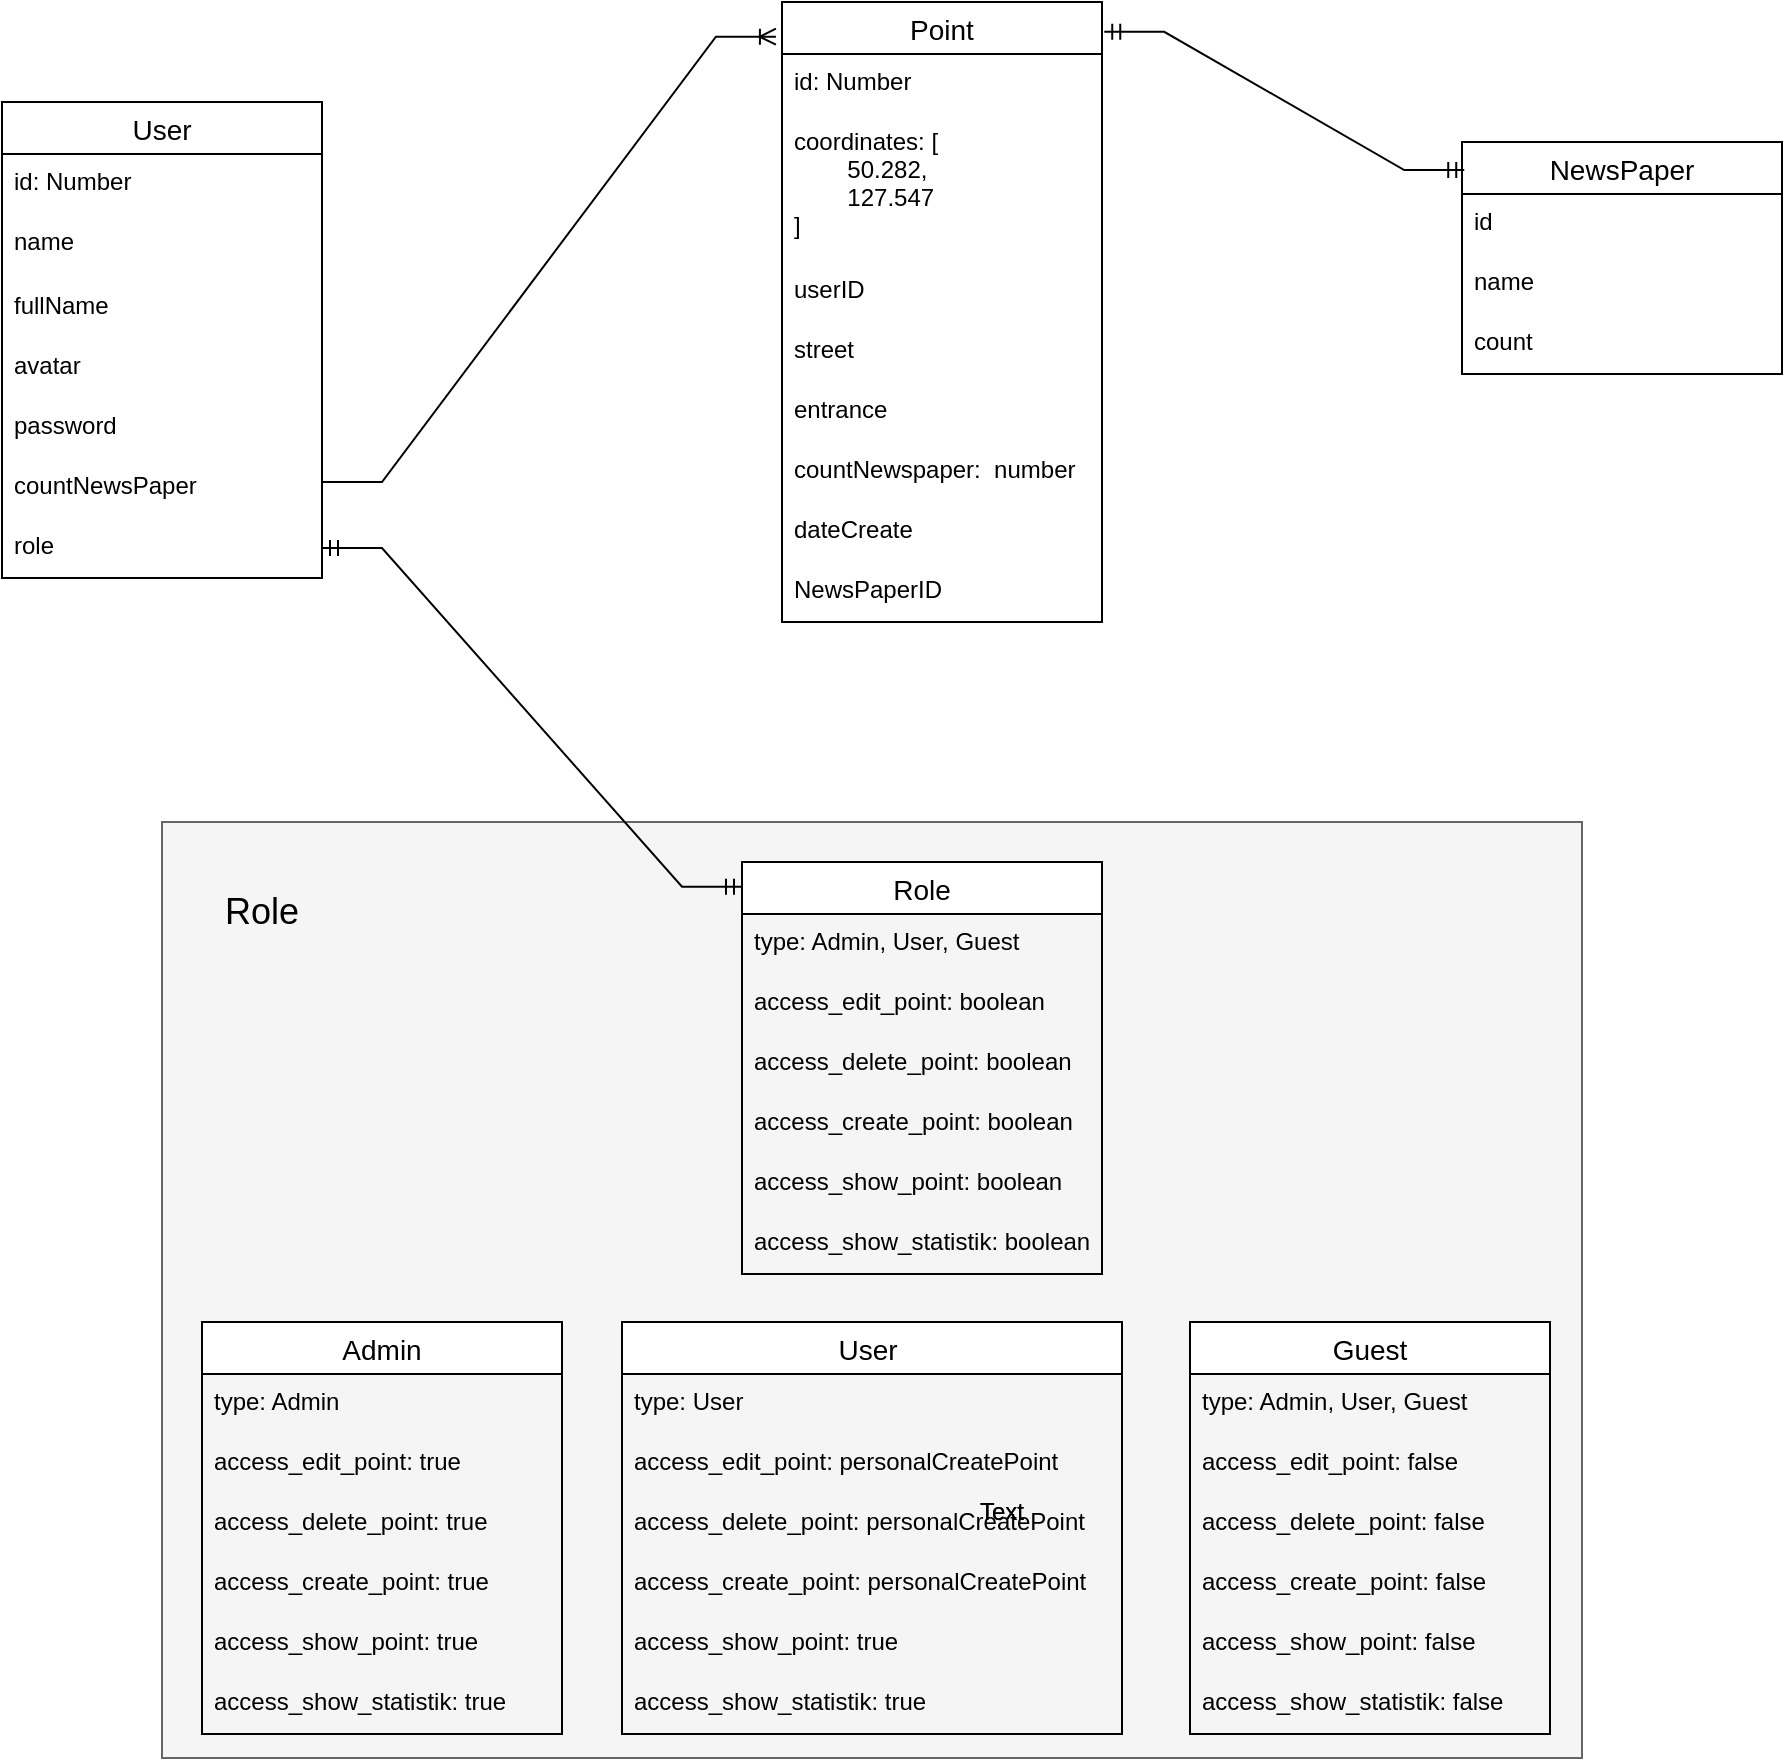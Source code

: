 <mxfile version="20.2.4" type="github">
  <diagram id="UgXSRPjWjBWAT-UEj4Tx" name="Страница 1">
    <mxGraphModel dx="2426" dy="1154" grid="1" gridSize="10" guides="1" tooltips="1" connect="1" arrows="1" fold="1" page="1" pageScale="1" pageWidth="3027" pageHeight="3069" math="0" shadow="0">
      <root>
        <mxCell id="0" />
        <mxCell id="1" parent="0" />
        <mxCell id="PTudlupian1K2ZmALT3Q-39" value="" style="rounded=0;whiteSpace=wrap;html=1;fillColor=#f5f5f5;fontColor=#333333;strokeColor=#666666;" vertex="1" parent="1">
          <mxGeometry x="910" y="720" width="710" height="468" as="geometry" />
        </mxCell>
        <mxCell id="nmxd4xin5E9uQy0wx7o7-1" value="User" style="swimlane;fontStyle=0;childLayout=stackLayout;horizontal=1;startSize=26;horizontalStack=0;resizeParent=1;resizeParentMax=0;resizeLast=0;collapsible=1;marginBottom=0;align=center;fontSize=14;" parent="1" vertex="1">
          <mxGeometry x="830" y="360" width="160" height="238" as="geometry" />
        </mxCell>
        <mxCell id="nmxd4xin5E9uQy0wx7o7-2" value="id: Number" style="text;strokeColor=none;fillColor=none;spacingLeft=4;spacingRight=4;overflow=hidden;rotatable=0;points=[[0,0.5],[1,0.5]];portConstraint=eastwest;fontSize=12;" parent="nmxd4xin5E9uQy0wx7o7-1" vertex="1">
          <mxGeometry y="26" width="160" height="30" as="geometry" />
        </mxCell>
        <mxCell id="V67YVScS9udq4tbrwvMo-1" value="name" style="text;strokeColor=none;fillColor=none;spacingLeft=4;spacingRight=4;overflow=hidden;rotatable=0;points=[[0,0.5],[1,0.5]];portConstraint=eastwest;fontSize=12;" parent="nmxd4xin5E9uQy0wx7o7-1" vertex="1">
          <mxGeometry y="56" width="160" height="32" as="geometry" />
        </mxCell>
        <mxCell id="V67YVScS9udq4tbrwvMo-2" value="fullName" style="text;strokeColor=none;fillColor=none;spacingLeft=4;spacingRight=4;overflow=hidden;rotatable=0;points=[[0,0.5],[1,0.5]];portConstraint=eastwest;fontSize=12;" parent="nmxd4xin5E9uQy0wx7o7-1" vertex="1">
          <mxGeometry y="88" width="160" height="30" as="geometry" />
        </mxCell>
        <mxCell id="V67YVScS9udq4tbrwvMo-3" value="avatar" style="text;strokeColor=none;fillColor=none;spacingLeft=4;spacingRight=4;overflow=hidden;rotatable=0;points=[[0,0.5],[1,0.5]];portConstraint=eastwest;fontSize=12;" parent="nmxd4xin5E9uQy0wx7o7-1" vertex="1">
          <mxGeometry y="118" width="160" height="30" as="geometry" />
        </mxCell>
        <mxCell id="nmxd4xin5E9uQy0wx7o7-3" value="password " style="text;strokeColor=none;fillColor=none;spacingLeft=4;spacingRight=4;overflow=hidden;rotatable=0;points=[[0,0.5],[1,0.5]];portConstraint=eastwest;fontSize=12;" parent="nmxd4xin5E9uQy0wx7o7-1" vertex="1">
          <mxGeometry y="148" width="160" height="30" as="geometry" />
        </mxCell>
        <mxCell id="V67YVScS9udq4tbrwvMo-28" value="countNewsPaper" style="text;strokeColor=none;fillColor=none;spacingLeft=4;spacingRight=4;overflow=hidden;rotatable=0;points=[[0,0.5],[1,0.5]];portConstraint=eastwest;fontSize=12;" parent="nmxd4xin5E9uQy0wx7o7-1" vertex="1">
          <mxGeometry y="178" width="160" height="30" as="geometry" />
        </mxCell>
        <mxCell id="V67YVScS9udq4tbrwvMo-18" value="role" style="text;strokeColor=none;fillColor=none;spacingLeft=4;spacingRight=4;overflow=hidden;rotatable=0;points=[[0,0.5],[1,0.5]];portConstraint=eastwest;fontSize=12;" parent="nmxd4xin5E9uQy0wx7o7-1" vertex="1">
          <mxGeometry y="208" width="160" height="30" as="geometry" />
        </mxCell>
        <mxCell id="V67YVScS9udq4tbrwvMo-4" value="Point" style="swimlane;fontStyle=0;childLayout=stackLayout;horizontal=1;startSize=26;horizontalStack=0;resizeParent=1;resizeParentMax=0;resizeLast=0;collapsible=1;marginBottom=0;align=center;fontSize=14;" parent="1" vertex="1">
          <mxGeometry x="1220" y="310" width="160" height="310" as="geometry" />
        </mxCell>
        <mxCell id="V67YVScS9udq4tbrwvMo-6" value="id: Number" style="text;strokeColor=none;fillColor=none;spacingLeft=4;spacingRight=4;overflow=hidden;rotatable=0;points=[[0,0.5],[1,0.5]];portConstraint=eastwest;fontSize=12;" parent="V67YVScS9udq4tbrwvMo-4" vertex="1">
          <mxGeometry y="26" width="160" height="30" as="geometry" />
        </mxCell>
        <mxCell id="V67YVScS9udq4tbrwvMo-7" value="coordinates: [&#xa;        50.282,&#xa;        127.547&#xa;]" style="text;strokeColor=none;fillColor=none;spacingLeft=4;spacingRight=4;overflow=hidden;rotatable=0;points=[[0,0.5],[1,0.5]];portConstraint=eastwest;fontSize=12;" parent="V67YVScS9udq4tbrwvMo-4" vertex="1">
          <mxGeometry y="56" width="160" height="74" as="geometry" />
        </mxCell>
        <mxCell id="V67YVScS9udq4tbrwvMo-10" value="userID" style="text;strokeColor=none;fillColor=none;spacingLeft=4;spacingRight=4;overflow=hidden;rotatable=0;points=[[0,0.5],[1,0.5]];portConstraint=eastwest;fontSize=12;" parent="V67YVScS9udq4tbrwvMo-4" vertex="1">
          <mxGeometry y="130" width="160" height="30" as="geometry" />
        </mxCell>
        <mxCell id="V67YVScS9udq4tbrwvMo-11" value="street" style="text;strokeColor=none;fillColor=none;spacingLeft=4;spacingRight=4;overflow=hidden;rotatable=0;points=[[0,0.5],[1,0.5]];portConstraint=eastwest;fontSize=12;" parent="V67YVScS9udq4tbrwvMo-4" vertex="1">
          <mxGeometry y="160" width="160" height="30" as="geometry" />
        </mxCell>
        <mxCell id="V67YVScS9udq4tbrwvMo-12" value="entrance" style="text;strokeColor=none;fillColor=none;spacingLeft=4;spacingRight=4;overflow=hidden;rotatable=0;points=[[0,0.5],[1,0.5]];portConstraint=eastwest;fontSize=12;" parent="V67YVScS9udq4tbrwvMo-4" vertex="1">
          <mxGeometry y="190" width="160" height="30" as="geometry" />
        </mxCell>
        <mxCell id="V67YVScS9udq4tbrwvMo-19" value="countNewspaper:  number" style="text;strokeColor=none;fillColor=none;spacingLeft=4;spacingRight=4;overflow=hidden;rotatable=0;points=[[0,0.5],[1,0.5]];portConstraint=eastwest;fontSize=12;" parent="V67YVScS9udq4tbrwvMo-4" vertex="1">
          <mxGeometry y="220" width="160" height="30" as="geometry" />
        </mxCell>
        <mxCell id="V67YVScS9udq4tbrwvMo-20" value="dateCreate" style="text;strokeColor=none;fillColor=none;spacingLeft=4;spacingRight=4;overflow=hidden;rotatable=0;points=[[0,0.5],[1,0.5]];portConstraint=eastwest;fontSize=12;" parent="V67YVScS9udq4tbrwvMo-4" vertex="1">
          <mxGeometry y="250" width="160" height="30" as="geometry" />
        </mxCell>
        <mxCell id="V67YVScS9udq4tbrwvMo-21" value="NewsPaperID" style="text;strokeColor=none;fillColor=none;spacingLeft=4;spacingRight=4;overflow=hidden;rotatable=0;points=[[0,0.5],[1,0.5]];portConstraint=eastwest;fontSize=12;" parent="V67YVScS9udq4tbrwvMo-4" vertex="1">
          <mxGeometry y="280" width="160" height="30" as="geometry" />
        </mxCell>
        <mxCell id="V67YVScS9udq4tbrwvMo-27" value="" style="edgeStyle=entityRelationEdgeStyle;fontSize=12;html=1;endArrow=ERmandOne;startArrow=ERmandOne;rounded=0;entryX=0;entryY=0.06;entryDx=0;entryDy=0;entryPerimeter=0;exitX=1;exitY=0.5;exitDx=0;exitDy=0;" parent="1" source="V67YVScS9udq4tbrwvMo-18" target="PTudlupian1K2ZmALT3Q-1" edge="1">
          <mxGeometry width="100" height="100" relative="1" as="geometry">
            <mxPoint x="660" y="860" as="sourcePoint" />
            <mxPoint x="760" y="760" as="targetPoint" />
          </mxGeometry>
        </mxCell>
        <mxCell id="V67YVScS9udq4tbrwvMo-29" value="" style="edgeStyle=entityRelationEdgeStyle;fontSize=12;html=1;endArrow=ERoneToMany;rounded=0;entryX=-0.019;entryY=0.056;entryDx=0;entryDy=0;entryPerimeter=0;" parent="1" target="V67YVScS9udq4tbrwvMo-4" edge="1">
          <mxGeometry width="100" height="100" relative="1" as="geometry">
            <mxPoint x="990" y="550" as="sourcePoint" />
            <mxPoint x="1090" y="450" as="targetPoint" />
          </mxGeometry>
        </mxCell>
        <mxCell id="V67YVScS9udq4tbrwvMo-30" value="NewsPaper" style="swimlane;fontStyle=0;childLayout=stackLayout;horizontal=1;startSize=26;horizontalStack=0;resizeParent=1;resizeParentMax=0;resizeLast=0;collapsible=1;marginBottom=0;align=center;fontSize=14;" parent="1" vertex="1">
          <mxGeometry x="1560" y="380" width="160" height="116" as="geometry" />
        </mxCell>
        <mxCell id="V67YVScS9udq4tbrwvMo-31" value="id" style="text;strokeColor=none;fillColor=none;spacingLeft=4;spacingRight=4;overflow=hidden;rotatable=0;points=[[0,0.5],[1,0.5]];portConstraint=eastwest;fontSize=12;" parent="V67YVScS9udq4tbrwvMo-30" vertex="1">
          <mxGeometry y="26" width="160" height="30" as="geometry" />
        </mxCell>
        <mxCell id="V67YVScS9udq4tbrwvMo-32" value="name" style="text;strokeColor=none;fillColor=none;spacingLeft=4;spacingRight=4;overflow=hidden;rotatable=0;points=[[0,0.5],[1,0.5]];portConstraint=eastwest;fontSize=12;" parent="V67YVScS9udq4tbrwvMo-30" vertex="1">
          <mxGeometry y="56" width="160" height="30" as="geometry" />
        </mxCell>
        <mxCell id="V67YVScS9udq4tbrwvMo-33" value="count" style="text;strokeColor=none;fillColor=none;spacingLeft=4;spacingRight=4;overflow=hidden;rotatable=0;points=[[0,0.5],[1,0.5]];portConstraint=eastwest;fontSize=12;" parent="V67YVScS9udq4tbrwvMo-30" vertex="1">
          <mxGeometry y="86" width="160" height="30" as="geometry" />
        </mxCell>
        <mxCell id="V67YVScS9udq4tbrwvMo-34" value="" style="edgeStyle=entityRelationEdgeStyle;fontSize=12;html=1;endArrow=ERmandOne;startArrow=ERmandOne;rounded=0;entryX=0.007;entryY=0.121;entryDx=0;entryDy=0;entryPerimeter=0;exitX=1.007;exitY=0.048;exitDx=0;exitDy=0;exitPerimeter=0;" parent="1" source="V67YVScS9udq4tbrwvMo-4" target="V67YVScS9udq4tbrwvMo-30" edge="1">
          <mxGeometry width="100" height="100" relative="1" as="geometry">
            <mxPoint x="1380" y="610" as="sourcePoint" />
            <mxPoint x="1480" y="510" as="targetPoint" />
          </mxGeometry>
        </mxCell>
        <mxCell id="PTudlupian1K2ZmALT3Q-1" value="Role" style="swimlane;fontStyle=0;childLayout=stackLayout;horizontal=1;startSize=26;horizontalStack=0;resizeParent=1;resizeParentMax=0;resizeLast=0;collapsible=1;marginBottom=0;align=center;fontSize=14;" vertex="1" parent="1">
          <mxGeometry x="1200" y="740" width="180" height="206" as="geometry" />
        </mxCell>
        <mxCell id="PTudlupian1K2ZmALT3Q-2" value="type: Admin, User, Guest" style="text;strokeColor=none;fillColor=none;spacingLeft=4;spacingRight=4;overflow=hidden;rotatable=0;points=[[0,0.5],[1,0.5]];portConstraint=eastwest;fontSize=12;" vertex="1" parent="PTudlupian1K2ZmALT3Q-1">
          <mxGeometry y="26" width="180" height="30" as="geometry" />
        </mxCell>
        <mxCell id="PTudlupian1K2ZmALT3Q-3" value="access_edit_point: boolean" style="text;strokeColor=none;fillColor=none;spacingLeft=4;spacingRight=4;overflow=hidden;rotatable=0;points=[[0,0.5],[1,0.5]];portConstraint=eastwest;fontSize=12;" vertex="1" parent="PTudlupian1K2ZmALT3Q-1">
          <mxGeometry y="56" width="180" height="30" as="geometry" />
        </mxCell>
        <mxCell id="PTudlupian1K2ZmALT3Q-4" value="access_delete_point: boolean" style="text;strokeColor=none;fillColor=none;spacingLeft=4;spacingRight=4;overflow=hidden;rotatable=0;points=[[0,0.5],[1,0.5]];portConstraint=eastwest;fontSize=12;" vertex="1" parent="PTudlupian1K2ZmALT3Q-1">
          <mxGeometry y="86" width="180" height="30" as="geometry" />
        </mxCell>
        <mxCell id="PTudlupian1K2ZmALT3Q-6" value="access_create_point: boolean" style="text;strokeColor=none;fillColor=none;spacingLeft=4;spacingRight=4;overflow=hidden;rotatable=0;points=[[0,0.5],[1,0.5]];portConstraint=eastwest;fontSize=12;" vertex="1" parent="PTudlupian1K2ZmALT3Q-1">
          <mxGeometry y="116" width="180" height="30" as="geometry" />
        </mxCell>
        <mxCell id="PTudlupian1K2ZmALT3Q-7" value="access_show_point: boolean" style="text;strokeColor=none;fillColor=none;spacingLeft=4;spacingRight=4;overflow=hidden;rotatable=0;points=[[0,0.5],[1,0.5]];portConstraint=eastwest;fontSize=12;" vertex="1" parent="PTudlupian1K2ZmALT3Q-1">
          <mxGeometry y="146" width="180" height="30" as="geometry" />
        </mxCell>
        <mxCell id="PTudlupian1K2ZmALT3Q-8" value="access_show_statistik: boolean" style="text;strokeColor=none;fillColor=none;spacingLeft=4;spacingRight=4;overflow=hidden;rotatable=0;points=[[0,0.5],[1,0.5]];portConstraint=eastwest;fontSize=12;" vertex="1" parent="PTudlupian1K2ZmALT3Q-1">
          <mxGeometry y="176" width="180" height="30" as="geometry" />
        </mxCell>
        <mxCell id="PTudlupian1K2ZmALT3Q-17" value="User " style="swimlane;fontStyle=0;childLayout=stackLayout;horizontal=1;startSize=26;horizontalStack=0;resizeParent=1;resizeParentMax=0;resizeLast=0;collapsible=1;marginBottom=0;align=center;fontSize=14;" vertex="1" parent="1">
          <mxGeometry x="1140" y="970" width="250" height="206" as="geometry" />
        </mxCell>
        <mxCell id="PTudlupian1K2ZmALT3Q-18" value="type: User" style="text;strokeColor=none;fillColor=none;spacingLeft=4;spacingRight=4;overflow=hidden;rotatable=0;points=[[0,0.5],[1,0.5]];portConstraint=eastwest;fontSize=12;" vertex="1" parent="PTudlupian1K2ZmALT3Q-17">
          <mxGeometry y="26" width="250" height="30" as="geometry" />
        </mxCell>
        <mxCell id="PTudlupian1K2ZmALT3Q-19" value="access_edit_point: personalCreatePoint" style="text;strokeColor=none;fillColor=none;spacingLeft=4;spacingRight=4;overflow=hidden;rotatable=0;points=[[0,0.5],[1,0.5]];portConstraint=eastwest;fontSize=12;" vertex="1" parent="PTudlupian1K2ZmALT3Q-17">
          <mxGeometry y="56" width="250" height="30" as="geometry" />
        </mxCell>
        <mxCell id="PTudlupian1K2ZmALT3Q-20" value="access_delete_point: personalCreatePoint" style="text;strokeColor=none;fillColor=none;spacingLeft=4;spacingRight=4;overflow=hidden;rotatable=0;points=[[0,0.5],[1,0.5]];portConstraint=eastwest;fontSize=12;" vertex="1" parent="PTudlupian1K2ZmALT3Q-17">
          <mxGeometry y="86" width="250" height="30" as="geometry" />
        </mxCell>
        <mxCell id="PTudlupian1K2ZmALT3Q-21" value="access_create_point: personalCreatePoint" style="text;strokeColor=none;fillColor=none;spacingLeft=4;spacingRight=4;overflow=hidden;rotatable=0;points=[[0,0.5],[1,0.5]];portConstraint=eastwest;fontSize=12;" vertex="1" parent="PTudlupian1K2ZmALT3Q-17">
          <mxGeometry y="116" width="250" height="30" as="geometry" />
        </mxCell>
        <mxCell id="PTudlupian1K2ZmALT3Q-22" value="access_show_point: true" style="text;strokeColor=none;fillColor=none;spacingLeft=4;spacingRight=4;overflow=hidden;rotatable=0;points=[[0,0.5],[1,0.5]];portConstraint=eastwest;fontSize=12;" vertex="1" parent="PTudlupian1K2ZmALT3Q-17">
          <mxGeometry y="146" width="250" height="30" as="geometry" />
        </mxCell>
        <mxCell id="PTudlupian1K2ZmALT3Q-23" value="access_show_statistik: true" style="text;strokeColor=none;fillColor=none;spacingLeft=4;spacingRight=4;overflow=hidden;rotatable=0;points=[[0,0.5],[1,0.5]];portConstraint=eastwest;fontSize=12;" vertex="1" parent="PTudlupian1K2ZmALT3Q-17">
          <mxGeometry y="176" width="250" height="30" as="geometry" />
        </mxCell>
        <mxCell id="PTudlupian1K2ZmALT3Q-24" value="Admin" style="swimlane;fontStyle=0;childLayout=stackLayout;horizontal=1;startSize=26;horizontalStack=0;resizeParent=1;resizeParentMax=0;resizeLast=0;collapsible=1;marginBottom=0;align=center;fontSize=14;" vertex="1" parent="1">
          <mxGeometry x="930" y="970" width="180" height="206" as="geometry" />
        </mxCell>
        <mxCell id="PTudlupian1K2ZmALT3Q-25" value="type: Admin" style="text;strokeColor=none;fillColor=none;spacingLeft=4;spacingRight=4;overflow=hidden;rotatable=0;points=[[0,0.5],[1,0.5]];portConstraint=eastwest;fontSize=12;" vertex="1" parent="PTudlupian1K2ZmALT3Q-24">
          <mxGeometry y="26" width="180" height="30" as="geometry" />
        </mxCell>
        <mxCell id="PTudlupian1K2ZmALT3Q-26" value="access_edit_point: true" style="text;strokeColor=none;fillColor=none;spacingLeft=4;spacingRight=4;overflow=hidden;rotatable=0;points=[[0,0.5],[1,0.5]];portConstraint=eastwest;fontSize=12;" vertex="1" parent="PTudlupian1K2ZmALT3Q-24">
          <mxGeometry y="56" width="180" height="30" as="geometry" />
        </mxCell>
        <mxCell id="PTudlupian1K2ZmALT3Q-27" value="access_delete_point: true" style="text;strokeColor=none;fillColor=none;spacingLeft=4;spacingRight=4;overflow=hidden;rotatable=0;points=[[0,0.5],[1,0.5]];portConstraint=eastwest;fontSize=12;" vertex="1" parent="PTudlupian1K2ZmALT3Q-24">
          <mxGeometry y="86" width="180" height="30" as="geometry" />
        </mxCell>
        <mxCell id="PTudlupian1K2ZmALT3Q-28" value="access_create_point: true" style="text;strokeColor=none;fillColor=none;spacingLeft=4;spacingRight=4;overflow=hidden;rotatable=0;points=[[0,0.5],[1,0.5]];portConstraint=eastwest;fontSize=12;" vertex="1" parent="PTudlupian1K2ZmALT3Q-24">
          <mxGeometry y="116" width="180" height="30" as="geometry" />
        </mxCell>
        <mxCell id="PTudlupian1K2ZmALT3Q-29" value="access_show_point: true" style="text;strokeColor=none;fillColor=none;spacingLeft=4;spacingRight=4;overflow=hidden;rotatable=0;points=[[0,0.5],[1,0.5]];portConstraint=eastwest;fontSize=12;" vertex="1" parent="PTudlupian1K2ZmALT3Q-24">
          <mxGeometry y="146" width="180" height="30" as="geometry" />
        </mxCell>
        <mxCell id="PTudlupian1K2ZmALT3Q-30" value="access_show_statistik: true" style="text;strokeColor=none;fillColor=none;spacingLeft=4;spacingRight=4;overflow=hidden;rotatable=0;points=[[0,0.5],[1,0.5]];portConstraint=eastwest;fontSize=12;" vertex="1" parent="PTudlupian1K2ZmALT3Q-24">
          <mxGeometry y="176" width="180" height="30" as="geometry" />
        </mxCell>
        <mxCell id="PTudlupian1K2ZmALT3Q-31" value="Guest" style="swimlane;fontStyle=0;childLayout=stackLayout;horizontal=1;startSize=26;horizontalStack=0;resizeParent=1;resizeParentMax=0;resizeLast=0;collapsible=1;marginBottom=0;align=center;fontSize=14;" vertex="1" parent="1">
          <mxGeometry x="1424" y="970" width="180" height="206" as="geometry" />
        </mxCell>
        <mxCell id="PTudlupian1K2ZmALT3Q-32" value="type: Admin, User, Guest" style="text;strokeColor=none;fillColor=none;spacingLeft=4;spacingRight=4;overflow=hidden;rotatable=0;points=[[0,0.5],[1,0.5]];portConstraint=eastwest;fontSize=12;" vertex="1" parent="PTudlupian1K2ZmALT3Q-31">
          <mxGeometry y="26" width="180" height="30" as="geometry" />
        </mxCell>
        <mxCell id="PTudlupian1K2ZmALT3Q-33" value="access_edit_point: false" style="text;spacingLeft=4;spacingRight=4;overflow=hidden;rotatable=0;points=[[0,0.5],[1,0.5]];portConstraint=eastwest;fontSize=12;" vertex="1" parent="PTudlupian1K2ZmALT3Q-31">
          <mxGeometry y="56" width="180" height="30" as="geometry" />
        </mxCell>
        <mxCell id="PTudlupian1K2ZmALT3Q-34" value="access_delete_point: false" style="text;strokeColor=none;fillColor=none;spacingLeft=4;spacingRight=4;overflow=hidden;rotatable=0;points=[[0,0.5],[1,0.5]];portConstraint=eastwest;fontSize=12;" vertex="1" parent="PTudlupian1K2ZmALT3Q-31">
          <mxGeometry y="86" width="180" height="30" as="geometry" />
        </mxCell>
        <mxCell id="PTudlupian1K2ZmALT3Q-35" value="access_create_point: false" style="text;strokeColor=none;fillColor=none;spacingLeft=4;spacingRight=4;overflow=hidden;rotatable=0;points=[[0,0.5],[1,0.5]];portConstraint=eastwest;fontSize=12;" vertex="1" parent="PTudlupian1K2ZmALT3Q-31">
          <mxGeometry y="116" width="180" height="30" as="geometry" />
        </mxCell>
        <mxCell id="PTudlupian1K2ZmALT3Q-36" value="access_show_point: false" style="text;strokeColor=none;fillColor=none;spacingLeft=4;spacingRight=4;overflow=hidden;rotatable=0;points=[[0,0.5],[1,0.5]];portConstraint=eastwest;fontSize=12;" vertex="1" parent="PTudlupian1K2ZmALT3Q-31">
          <mxGeometry y="146" width="180" height="30" as="geometry" />
        </mxCell>
        <mxCell id="PTudlupian1K2ZmALT3Q-37" value="access_show_statistik: false" style="text;strokeColor=none;fillColor=none;spacingLeft=4;spacingRight=4;overflow=hidden;rotatable=0;points=[[0,0.5],[1,0.5]];portConstraint=eastwest;fontSize=12;" vertex="1" parent="PTudlupian1K2ZmALT3Q-31">
          <mxGeometry y="176" width="180" height="30" as="geometry" />
        </mxCell>
        <mxCell id="PTudlupian1K2ZmALT3Q-40" value="Text" style="text;html=1;strokeColor=none;fillColor=none;align=center;verticalAlign=middle;whiteSpace=wrap;rounded=0;" vertex="1" parent="1">
          <mxGeometry x="1300" y="1050" width="60" height="30" as="geometry" />
        </mxCell>
        <mxCell id="PTudlupian1K2ZmALT3Q-41" value="Text" style="text;html=1;strokeColor=none;fillColor=none;align=center;verticalAlign=middle;whiteSpace=wrap;rounded=0;" vertex="1" parent="1">
          <mxGeometry x="1300" y="1050" width="60" height="30" as="geometry" />
        </mxCell>
        <mxCell id="PTudlupian1K2ZmALT3Q-42" value="&lt;font style=&quot;font-size: 18px;&quot;&gt;Role&lt;/font&gt;" style="text;html=1;strokeColor=none;fillColor=none;align=center;verticalAlign=middle;whiteSpace=wrap;rounded=0;" vertex="1" parent="1">
          <mxGeometry x="930" y="750" width="60" height="30" as="geometry" />
        </mxCell>
      </root>
    </mxGraphModel>
  </diagram>
</mxfile>
